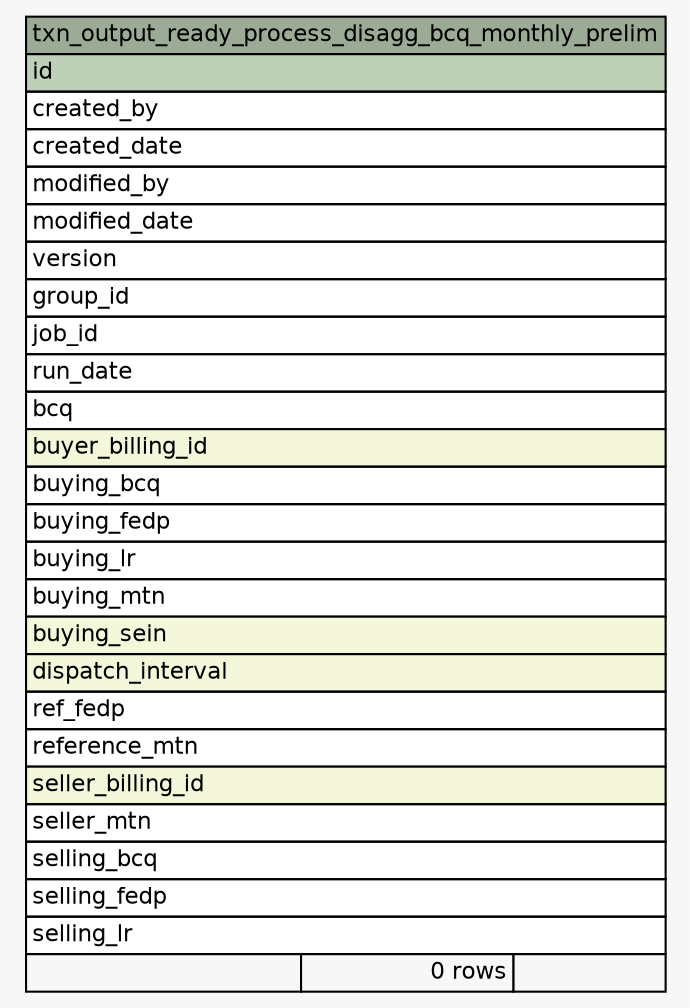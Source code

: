 // dot 2.36.0 on Mac OS X 10.12.5
// SchemaSpy rev 590
digraph "txn_output_ready_process_disagg_bcq_monthly_prelim" {
  graph [
    rankdir="RL"
    bgcolor="#f7f7f7"
    nodesep="0.18"
    ranksep="0.46"
    fontname="Helvetica"
    fontsize="11"
  ];
  node [
    fontname="Helvetica"
    fontsize="11"
    shape="plaintext"
  ];
  edge [
    arrowsize="0.8"
  ];
  "txn_output_ready_process_disagg_bcq_monthly_prelim" [
    label=<
    <TABLE BORDER="0" CELLBORDER="1" CELLSPACING="0" BGCOLOR="#ffffff">
      <TR><TD COLSPAN="3" BGCOLOR="#9bab96" ALIGN="CENTER">txn_output_ready_process_disagg_bcq_monthly_prelim</TD></TR>
      <TR><TD PORT="id" COLSPAN="3" BGCOLOR="#bed1b8" ALIGN="LEFT">id</TD></TR>
      <TR><TD PORT="created_by" COLSPAN="3" ALIGN="LEFT">created_by</TD></TR>
      <TR><TD PORT="created_date" COLSPAN="3" ALIGN="LEFT">created_date</TD></TR>
      <TR><TD PORT="modified_by" COLSPAN="3" ALIGN="LEFT">modified_by</TD></TR>
      <TR><TD PORT="modified_date" COLSPAN="3" ALIGN="LEFT">modified_date</TD></TR>
      <TR><TD PORT="version" COLSPAN="3" ALIGN="LEFT">version</TD></TR>
      <TR><TD PORT="group_id" COLSPAN="3" ALIGN="LEFT">group_id</TD></TR>
      <TR><TD PORT="job_id" COLSPAN="3" ALIGN="LEFT">job_id</TD></TR>
      <TR><TD PORT="run_date" COLSPAN="3" ALIGN="LEFT">run_date</TD></TR>
      <TR><TD PORT="bcq" COLSPAN="3" ALIGN="LEFT">bcq</TD></TR>
      <TR><TD PORT="buyer_billing_id" COLSPAN="3" BGCOLOR="#f4f7da" ALIGN="LEFT">buyer_billing_id</TD></TR>
      <TR><TD PORT="buying_bcq" COLSPAN="3" ALIGN="LEFT">buying_bcq</TD></TR>
      <TR><TD PORT="buying_fedp" COLSPAN="3" ALIGN="LEFT">buying_fedp</TD></TR>
      <TR><TD PORT="buying_lr" COLSPAN="3" ALIGN="LEFT">buying_lr</TD></TR>
      <TR><TD PORT="buying_mtn" COLSPAN="3" ALIGN="LEFT">buying_mtn</TD></TR>
      <TR><TD PORT="buying_sein" COLSPAN="3" BGCOLOR="#f4f7da" ALIGN="LEFT">buying_sein</TD></TR>
      <TR><TD PORT="dispatch_interval" COLSPAN="3" BGCOLOR="#f4f7da" ALIGN="LEFT">dispatch_interval</TD></TR>
      <TR><TD PORT="ref_fedp" COLSPAN="3" ALIGN="LEFT">ref_fedp</TD></TR>
      <TR><TD PORT="reference_mtn" COLSPAN="3" ALIGN="LEFT">reference_mtn</TD></TR>
      <TR><TD PORT="seller_billing_id" COLSPAN="3" BGCOLOR="#f4f7da" ALIGN="LEFT">seller_billing_id</TD></TR>
      <TR><TD PORT="seller_mtn" COLSPAN="3" ALIGN="LEFT">seller_mtn</TD></TR>
      <TR><TD PORT="selling_bcq" COLSPAN="3" ALIGN="LEFT">selling_bcq</TD></TR>
      <TR><TD PORT="selling_fedp" COLSPAN="3" ALIGN="LEFT">selling_fedp</TD></TR>
      <TR><TD PORT="selling_lr" COLSPAN="3" ALIGN="LEFT">selling_lr</TD></TR>
      <TR><TD ALIGN="LEFT" BGCOLOR="#f7f7f7">  </TD><TD ALIGN="RIGHT" BGCOLOR="#f7f7f7">0 rows</TD><TD ALIGN="RIGHT" BGCOLOR="#f7f7f7">  </TD></TR>
    </TABLE>>
    URL="tables/txn_output_ready_process_disagg_bcq_monthly_prelim.html"
    tooltip="txn_output_ready_process_disagg_bcq_monthly_prelim"
  ];
}
